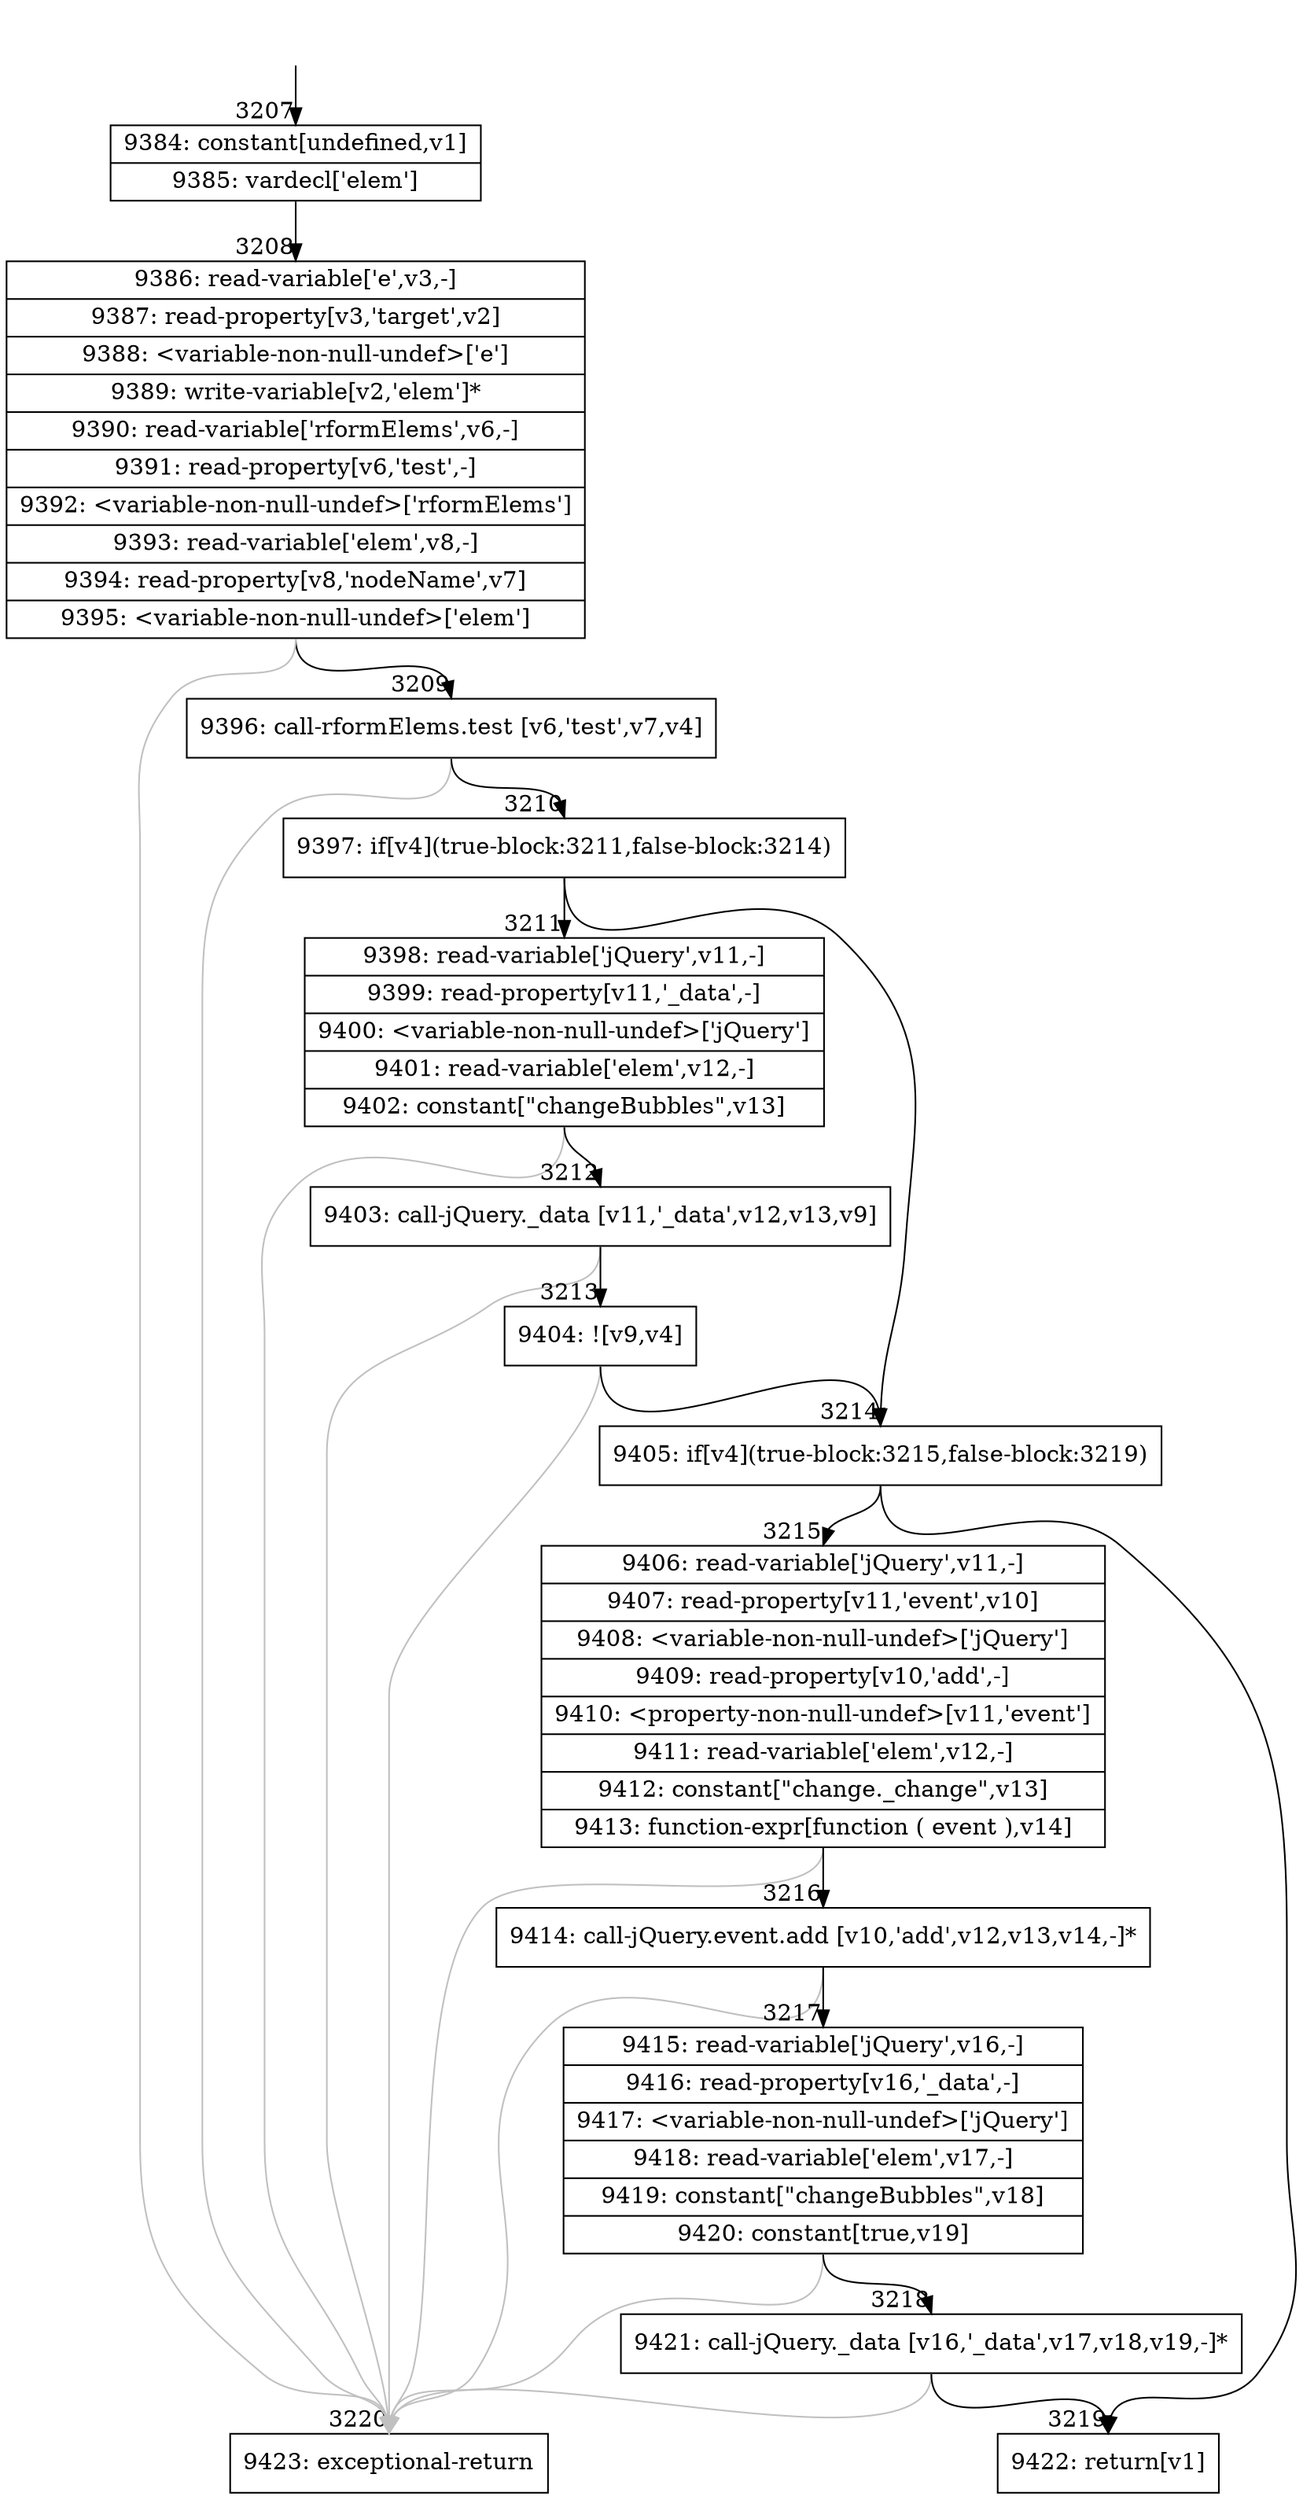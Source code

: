 digraph {
rankdir="TD"
BB_entry201[shape=none,label=""];
BB_entry201 -> BB3207 [tailport=s, headport=n, headlabel="    3207"]
BB3207 [shape=record label="{9384: constant[undefined,v1]|9385: vardecl['elem']}" ] 
BB3207 -> BB3208 [tailport=s, headport=n, headlabel="      3208"]
BB3208 [shape=record label="{9386: read-variable['e',v3,-]|9387: read-property[v3,'target',v2]|9388: \<variable-non-null-undef\>['e']|9389: write-variable[v2,'elem']*|9390: read-variable['rformElems',v6,-]|9391: read-property[v6,'test',-]|9392: \<variable-non-null-undef\>['rformElems']|9393: read-variable['elem',v8,-]|9394: read-property[v8,'nodeName',v7]|9395: \<variable-non-null-undef\>['elem']}" ] 
BB3208 -> BB3209 [tailport=s, headport=n, headlabel="      3209"]
BB3208 -> BB3220 [tailport=s, headport=n, color=gray, headlabel="      3220"]
BB3209 [shape=record label="{9396: call-rformElems.test [v6,'test',v7,v4]}" ] 
BB3209 -> BB3210 [tailport=s, headport=n, headlabel="      3210"]
BB3209 -> BB3220 [tailport=s, headport=n, color=gray]
BB3210 [shape=record label="{9397: if[v4](true-block:3211,false-block:3214)}" ] 
BB3210 -> BB3214 [tailport=s, headport=n, headlabel="      3214"]
BB3210 -> BB3211 [tailport=s, headport=n, headlabel="      3211"]
BB3211 [shape=record label="{9398: read-variable['jQuery',v11,-]|9399: read-property[v11,'_data',-]|9400: \<variable-non-null-undef\>['jQuery']|9401: read-variable['elem',v12,-]|9402: constant[\"changeBubbles\",v13]}" ] 
BB3211 -> BB3212 [tailport=s, headport=n, headlabel="      3212"]
BB3211 -> BB3220 [tailport=s, headport=n, color=gray]
BB3212 [shape=record label="{9403: call-jQuery._data [v11,'_data',v12,v13,v9]}" ] 
BB3212 -> BB3213 [tailport=s, headport=n, headlabel="      3213"]
BB3212 -> BB3220 [tailport=s, headport=n, color=gray]
BB3213 [shape=record label="{9404: ![v9,v4]}" ] 
BB3213 -> BB3214 [tailport=s, headport=n]
BB3213 -> BB3220 [tailport=s, headport=n, color=gray]
BB3214 [shape=record label="{9405: if[v4](true-block:3215,false-block:3219)}" ] 
BB3214 -> BB3215 [tailport=s, headport=n, headlabel="      3215"]
BB3214 -> BB3219 [tailport=s, headport=n, headlabel="      3219"]
BB3215 [shape=record label="{9406: read-variable['jQuery',v11,-]|9407: read-property[v11,'event',v10]|9408: \<variable-non-null-undef\>['jQuery']|9409: read-property[v10,'add',-]|9410: \<property-non-null-undef\>[v11,'event']|9411: read-variable['elem',v12,-]|9412: constant[\"change._change\",v13]|9413: function-expr[function ( event ),v14]}" ] 
BB3215 -> BB3216 [tailport=s, headport=n, headlabel="      3216"]
BB3215 -> BB3220 [tailport=s, headport=n, color=gray]
BB3216 [shape=record label="{9414: call-jQuery.event.add [v10,'add',v12,v13,v14,-]*}" ] 
BB3216 -> BB3217 [tailport=s, headport=n, headlabel="      3217"]
BB3216 -> BB3220 [tailport=s, headport=n, color=gray]
BB3217 [shape=record label="{9415: read-variable['jQuery',v16,-]|9416: read-property[v16,'_data',-]|9417: \<variable-non-null-undef\>['jQuery']|9418: read-variable['elem',v17,-]|9419: constant[\"changeBubbles\",v18]|9420: constant[true,v19]}" ] 
BB3217 -> BB3218 [tailport=s, headport=n, headlabel="      3218"]
BB3217 -> BB3220 [tailport=s, headport=n, color=gray]
BB3218 [shape=record label="{9421: call-jQuery._data [v16,'_data',v17,v18,v19,-]*}" ] 
BB3218 -> BB3219 [tailport=s, headport=n]
BB3218 -> BB3220 [tailport=s, headport=n, color=gray]
BB3219 [shape=record label="{9422: return[v1]}" ] 
BB3220 [shape=record label="{9423: exceptional-return}" ] 
//#$~ 3523
}
